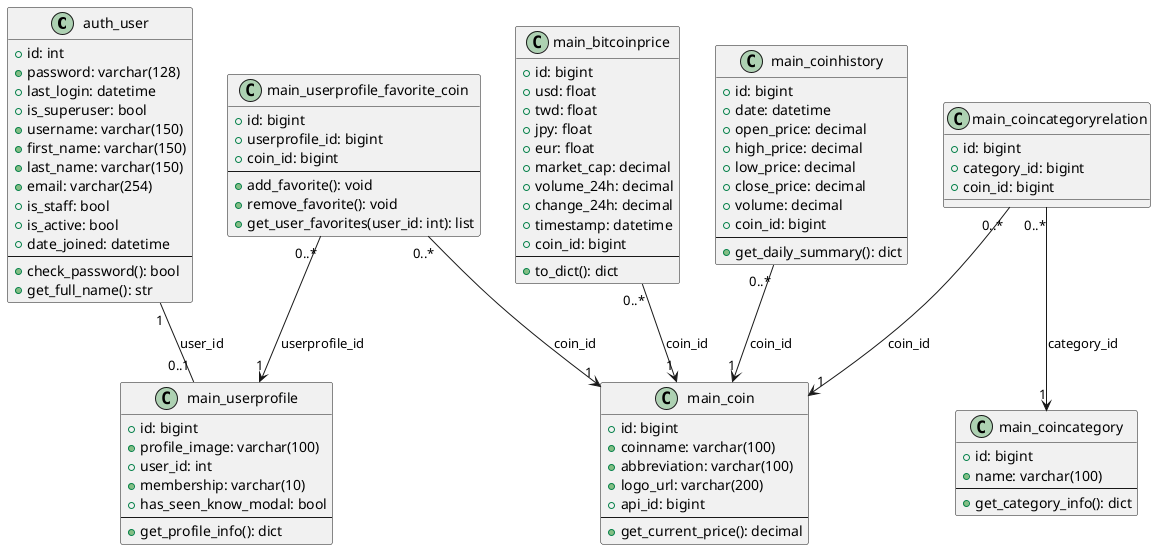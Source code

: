 @startuml

class auth_user {
  +id: int
  +password: varchar(128)
  +last_login: datetime
  +is_superuser: bool
  +username: varchar(150)
  +first_name: varchar(150)
  +last_name: varchar(150)
  +email: varchar(254)
  +is_staff: bool
  +is_active: bool
  +date_joined: datetime
  --
  +check_password(): bool
  +get_full_name(): str
}

class main_userprofile {
  +id: bigint
  +profile_image: varchar(100)
  +user_id: int
  +membership: varchar(10)
  +has_seen_know_modal: bool
  --
  +get_profile_info(): dict
}

class main_coin {
  +id: bigint
  +coinname: varchar(100)
  +abbreviation: varchar(100)
  +logo_url: varchar(200)
  +api_id: bigint
  --
  +get_current_price(): decimal
}

class main_bitcoinprice {
  +id: bigint
  +usd: float
  +twd: float
  +jpy: float
  +eur: float
  +market_cap: decimal
  +volume_24h: decimal
  +change_24h: decimal
  +timestamp: datetime
  +coin_id: bigint
  --
  +to_dict(): dict
}

class main_coinhistory {
  +id: bigint
  +date: datetime
  +open_price: decimal
  +high_price: decimal
  +low_price: decimal
  +close_price: decimal
  +volume: decimal
  +coin_id: bigint
  --
  +get_daily_summary(): dict
}

class main_userprofile_favorite_coin {
  +id: bigint
  +userprofile_id: bigint
  +coin_id: bigint
  --
  +add_favorite(): void
  +remove_favorite(): void
  +get_user_favorites(user_id: int): list
}

class main_coincategory {
  +id: bigint
  +name: varchar(100)
  --
  +get_category_info(): dict
}

class main_coincategoryrelation {
  +id: bigint
  +category_id: bigint
  +coin_id: bigint
}

' 關聯與多重性
auth_user "1" -- "0..1" main_userprofile : user_id
main_bitcoinprice "0..*" --> "1" main_coin : coin_id
main_coinhistory "0..*" --> "1" main_coin : coin_id
main_userprofile_favorite_coin "0..*" --> "1" main_coin : coin_id
main_userprofile_favorite_coin "0..*" --> "1" main_userprofile : userprofile_id

main_coincategoryrelation "0..*" --> "1" main_coincategory : category_id
main_coincategoryrelation "0..*" --> "1" main_coin : coin_id

@enduml
